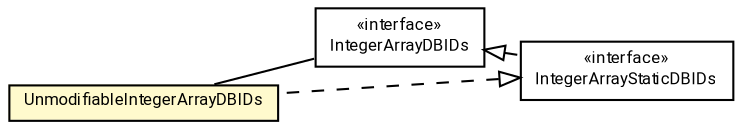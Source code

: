 #!/usr/local/bin/dot
#
# Class diagram 
# Generated by UMLGraph version R5_7_2-60-g0e99a6 (http://www.spinellis.gr/umlgraph/)
#

digraph G {
	graph [fontnames="svg"]
	edge [fontname="Roboto",fontsize=7,labelfontname="Roboto",labelfontsize=7,color="black"];
	node [fontname="Roboto",fontcolor="black",fontsize=8,shape=plaintext,margin=0,width=0,height=0];
	nodesep=0.15;
	ranksep=0.25;
	rankdir=LR;
	// de.lmu.ifi.dbs.elki.database.ids.integer.UnmodifiableIntegerArrayDBIDs
	c10554911 [label=<<table title="de.lmu.ifi.dbs.elki.database.ids.integer.UnmodifiableIntegerArrayDBIDs" border="0" cellborder="1" cellspacing="0" cellpadding="2" bgcolor="lemonChiffon" href="UnmodifiableIntegerArrayDBIDs.html" target="_parent">
		<tr><td><table border="0" cellspacing="0" cellpadding="1">
		<tr><td align="center" balign="center"> <font face="Roboto">UnmodifiableIntegerArrayDBIDs</font> </td></tr>
		</table></td></tr>
		</table>>, URL="UnmodifiableIntegerArrayDBIDs.html"];
	// de.lmu.ifi.dbs.elki.database.ids.integer.IntegerArrayDBIDs
	c10554936 [label=<<table title="de.lmu.ifi.dbs.elki.database.ids.integer.IntegerArrayDBIDs" border="0" cellborder="1" cellspacing="0" cellpadding="2" href="IntegerArrayDBIDs.html" target="_parent">
		<tr><td><table border="0" cellspacing="0" cellpadding="1">
		<tr><td align="center" balign="center"> &#171;interface&#187; </td></tr>
		<tr><td align="center" balign="center"> <font face="Roboto">IntegerArrayDBIDs</font> </td></tr>
		</table></td></tr>
		</table>>, URL="IntegerArrayDBIDs.html"];
	// de.lmu.ifi.dbs.elki.database.ids.integer.IntegerArrayStaticDBIDs
	c10554941 [label=<<table title="de.lmu.ifi.dbs.elki.database.ids.integer.IntegerArrayStaticDBIDs" border="0" cellborder="1" cellspacing="0" cellpadding="2" href="IntegerArrayStaticDBIDs.html" target="_parent">
		<tr><td><table border="0" cellspacing="0" cellpadding="1">
		<tr><td align="center" balign="center"> &#171;interface&#187; </td></tr>
		<tr><td align="center" balign="center"> <font face="Roboto">IntegerArrayStaticDBIDs</font> </td></tr>
		</table></td></tr>
		</table>>, URL="IntegerArrayStaticDBIDs.html"];
	// de.lmu.ifi.dbs.elki.database.ids.integer.UnmodifiableIntegerArrayDBIDs implements de.lmu.ifi.dbs.elki.database.ids.integer.IntegerArrayStaticDBIDs
	c10554941 -> c10554911 [arrowtail=empty,style=dashed,dir=back,weight=9];
	// de.lmu.ifi.dbs.elki.database.ids.integer.UnmodifiableIntegerArrayDBIDs assoc de.lmu.ifi.dbs.elki.database.ids.integer.IntegerArrayDBIDs
	c10554911 -> c10554936 [arrowhead=none,weight=2];
	// de.lmu.ifi.dbs.elki.database.ids.integer.IntegerArrayStaticDBIDs implements de.lmu.ifi.dbs.elki.database.ids.integer.IntegerArrayDBIDs
	c10554936 -> c10554941 [arrowtail=empty,style=dashed,dir=back,weight=9];
}

